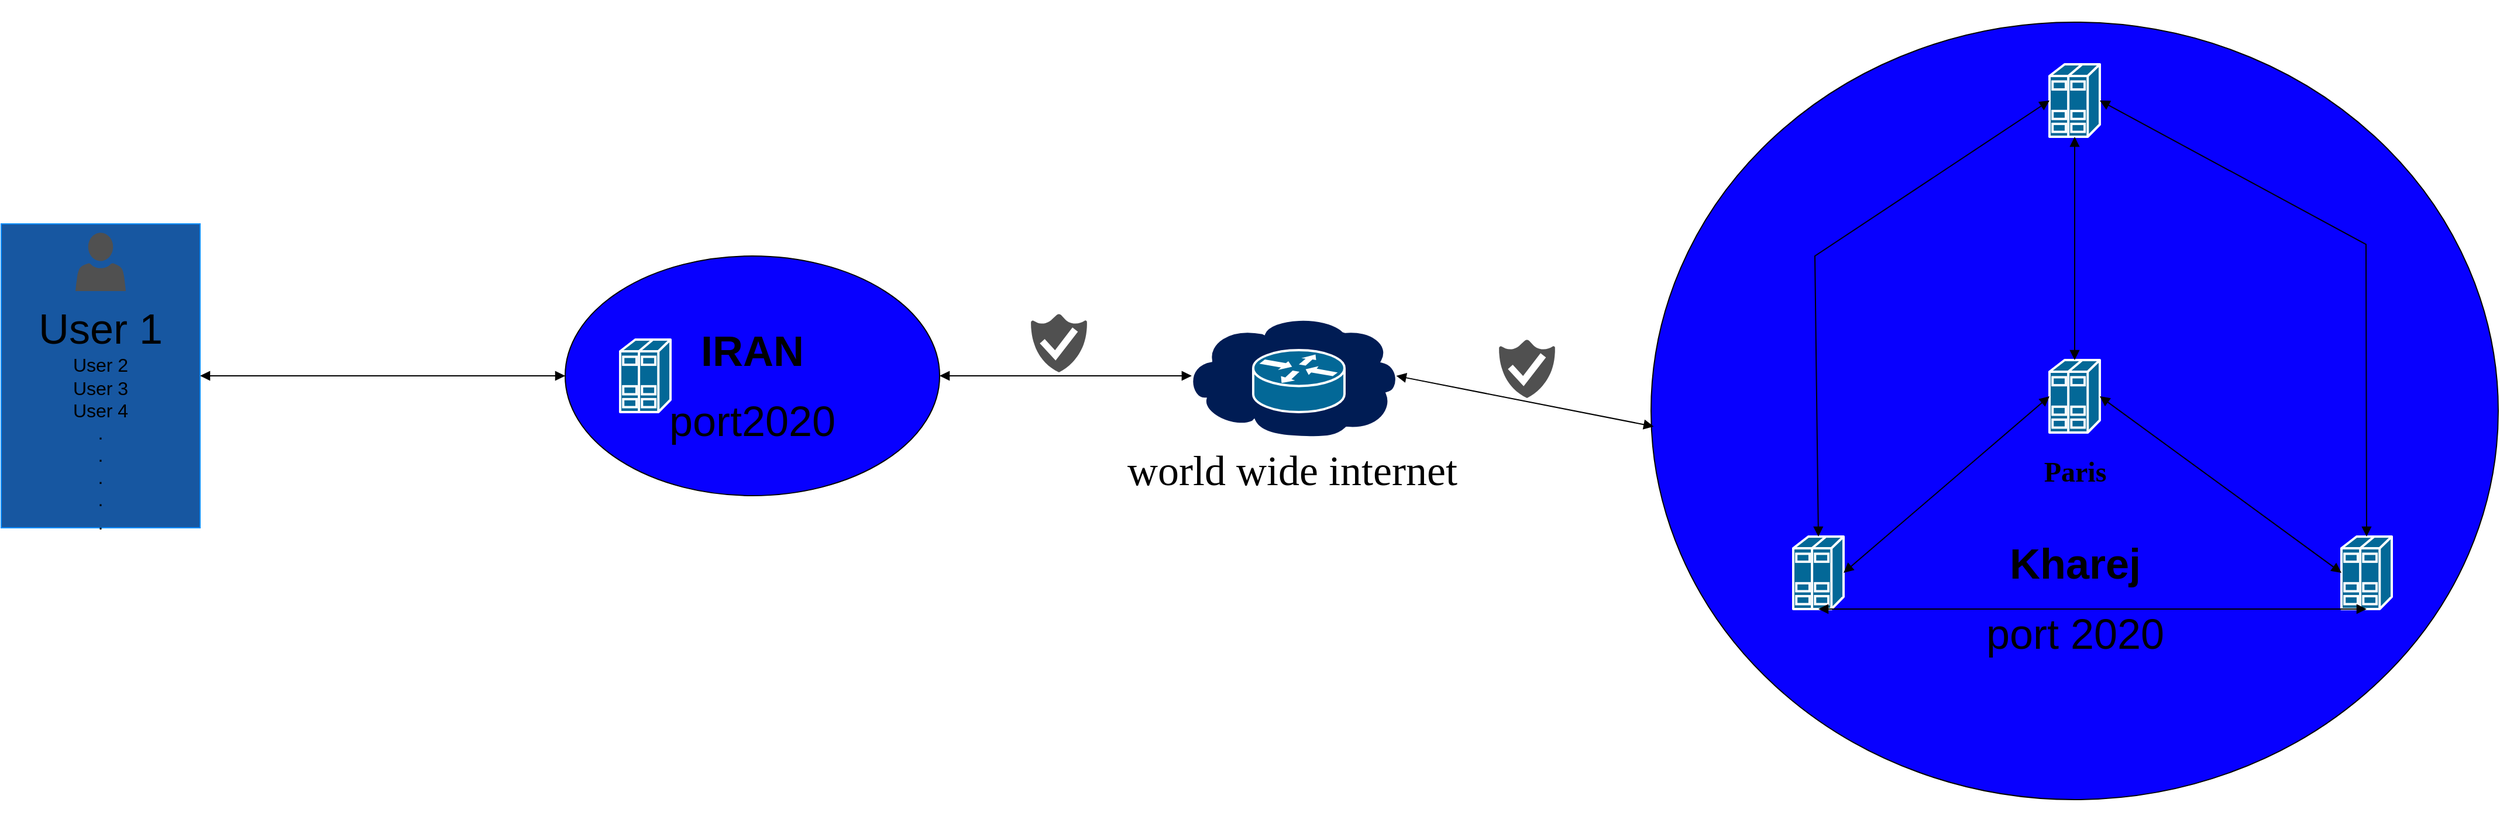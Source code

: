 <mxfile version="24.6.4" type="github">
  <diagram name="Page-1" id="80d4a630-b321-0f5e-ff81-c5a36ef4752d">
    <mxGraphModel dx="2695" dy="1429" grid="1" gridSize="10" guides="1" tooltips="1" connect="1" arrows="1" fold="1" page="1" pageScale="1" pageWidth="1100" pageHeight="850" background="none" math="0" shadow="0">
      <root>
        <mxCell id="0" />
        <mxCell id="1" parent="0" />
        <mxCell id="5c82df7aa0dc6260-38" value="" style="shape=image;html=1;verticalAlign=top;verticalLabelPosition=bottom;labelBackgroundColor=#ffffff;imageAspect=0;aspect=fixed;image=https://cdn0.iconfinder.com/data/icons/fatcow/32x32/tree.png;rounded=1;shadow=0;comic=0;strokeColor=#6881B3;strokeWidth=2;fillColor=#CCFFCC;fontColor=#0066CC;" parent="1" vertex="1">
          <mxGeometry x="1537" y="748" width="32" height="32" as="geometry" />
        </mxCell>
        <mxCell id="5c82df7aa0dc6260-37" value="" style="shape=image;html=1;verticalAlign=top;verticalLabelPosition=bottom;labelBackgroundColor=#ffffff;imageAspect=0;aspect=fixed;image=https://cdn0.iconfinder.com/data/icons/fatcow/32x32/tree.png;rounded=1;shadow=0;comic=0;strokeColor=#6881B3;strokeWidth=2;fillColor=#CCFFCC;fontColor=#0066CC;" parent="1" vertex="1">
          <mxGeometry x="1521" y="764" width="32" height="32" as="geometry" />
        </mxCell>
        <mxCell id="5c82df7aa0dc6260-39" value="" style="shape=image;html=1;verticalAlign=top;verticalLabelPosition=bottom;labelBackgroundColor=#ffffff;imageAspect=0;aspect=fixed;image=https://cdn0.iconfinder.com/data/icons/fatcow/32x32/tree.png;rounded=1;shadow=0;comic=0;strokeColor=#6881B3;strokeWidth=2;fillColor=#CCFFCC;fontColor=#0066CC;" parent="1" vertex="1">
          <mxGeometry x="1679" y="738" width="32" height="32" as="geometry" />
        </mxCell>
        <mxCell id="5c82df7aa0dc6260-40" value="" style="shape=image;html=1;verticalAlign=top;verticalLabelPosition=bottom;labelBackgroundColor=#ffffff;imageAspect=0;aspect=fixed;image=https://cdn0.iconfinder.com/data/icons/fatcow/32x32/tree.png;rounded=1;shadow=0;comic=0;strokeColor=#6881B3;strokeWidth=2;fillColor=#CCFFCC;fontColor=#0066CC;" parent="1" vertex="1">
          <mxGeometry x="1693" y="744" width="32" height="32" as="geometry" />
        </mxCell>
        <mxCell id="5c82df7aa0dc6260-36" value="" style="shape=image;html=1;verticalAlign=top;verticalLabelPosition=bottom;labelBackgroundColor=#ffffff;imageAspect=0;aspect=fixed;image=https://cdn0.iconfinder.com/data/icons/fatcow/32x32/tree.png;rounded=1;shadow=0;comic=0;strokeColor=#6881B3;strokeWidth=2;fillColor=#CCFFCC;fontColor=#0066CC;" parent="1" vertex="1">
          <mxGeometry x="1687" y="764" width="32" height="32" as="geometry" />
        </mxCell>
        <mxCell id="5c82df7aa0dc6260-45" value="" style="shape=image;html=1;verticalAlign=top;verticalLabelPosition=bottom;labelBackgroundColor=#ffffff;imageAspect=0;aspect=fixed;image=https://cdn0.iconfinder.com/data/icons/fatcow/32x32/tree.png;rounded=1;shadow=0;comic=0;strokeColor=#6881B3;strokeWidth=2;fillColor=#CCFFCC;fontColor=#0066CC;" parent="1" vertex="1">
          <mxGeometry x="1539" y="81" width="32" height="32" as="geometry" />
        </mxCell>
        <mxCell id="5c82df7aa0dc6260-46" value="" style="shape=image;html=1;verticalAlign=top;verticalLabelPosition=bottom;labelBackgroundColor=#ffffff;imageAspect=0;aspect=fixed;image=https://cdn0.iconfinder.com/data/icons/fatcow/32x32/tree.png;rounded=1;shadow=0;comic=0;strokeColor=#6881B3;strokeWidth=2;fillColor=#CCFFCC;fontColor=#0066CC;" parent="1" vertex="1">
          <mxGeometry x="1571" y="91" width="32" height="32" as="geometry" />
        </mxCell>
        <mxCell id="5c82df7aa0dc6260-47" value="" style="shape=image;html=1;verticalAlign=top;verticalLabelPosition=bottom;labelBackgroundColor=#ffffff;imageAspect=0;aspect=fixed;image=https://cdn0.iconfinder.com/data/icons/fatcow/32x32/tree.png;rounded=1;shadow=0;comic=0;strokeColor=#6881B3;strokeWidth=2;fillColor=#CCFFCC;fontColor=#0066CC;" parent="1" vertex="1">
          <mxGeometry x="1559" y="101" width="32" height="32" as="geometry" />
        </mxCell>
        <mxCell id="5c82df7aa0dc6260-48" value="" style="shape=image;html=1;verticalAlign=top;verticalLabelPosition=bottom;labelBackgroundColor=#ffffff;imageAspect=0;aspect=fixed;image=https://cdn0.iconfinder.com/data/icons/fatcow/32x32/tree.png;rounded=1;shadow=0;comic=0;strokeColor=#6881B3;strokeWidth=2;fillColor=#CCFFCC;fontColor=#0066CC;" parent="1" vertex="1">
          <mxGeometry x="1593" y="104" width="32" height="32" as="geometry" />
        </mxCell>
        <mxCell id="5c82df7aa0dc6260-68" value="" style="shape=image;html=1;verticalAlign=top;verticalLabelPosition=bottom;labelBackgroundColor=#ffffff;imageAspect=0;aspect=fixed;image=https://cdn0.iconfinder.com/data/icons/fatcow/32x32/tree.png;rounded=1;shadow=0;comic=0;strokeColor=#6881B3;strokeWidth=2;fillColor=#CCFFCC;fontColor=#0066CC;" parent="1" vertex="1">
          <mxGeometry x="416" y="738" width="32" height="32" as="geometry" />
        </mxCell>
        <mxCell id="5c82df7aa0dc6260-70" value="" style="shape=image;html=1;verticalAlign=top;verticalLabelPosition=bottom;labelBackgroundColor=#ffffff;imageAspect=0;aspect=fixed;image=https://cdn0.iconfinder.com/data/icons/fatcow/32x32/tree.png;rounded=1;shadow=0;comic=0;strokeColor=#6881B3;strokeWidth=2;fillColor=#CCFFCC;fontColor=#0066CC;" parent="1" vertex="1">
          <mxGeometry x="450" y="741" width="32" height="32" as="geometry" />
        </mxCell>
        <mxCell id="5c82df7aa0dc6260-75" value="" style="shape=image;html=1;verticalAlign=top;verticalLabelPosition=bottom;labelBackgroundColor=#ffffff;imageAspect=0;aspect=fixed;image=https://cdn0.iconfinder.com/data/icons/fatcow/32x32/tree.png;rounded=1;shadow=0;comic=0;strokeColor=#6881B3;strokeWidth=2;fillColor=#CCFFCC;fontColor=#0066CC;" parent="1" vertex="1">
          <mxGeometry x="726" y="746" width="32" height="32" as="geometry" />
        </mxCell>
        <mxCell id="5c82df7aa0dc6260-76" value="" style="shape=image;html=1;verticalAlign=top;verticalLabelPosition=bottom;labelBackgroundColor=#ffffff;imageAspect=0;aspect=fixed;image=https://cdn0.iconfinder.com/data/icons/fatcow/32x32/tree.png;rounded=1;shadow=0;comic=0;strokeColor=#6881B3;strokeWidth=2;fillColor=#CCFFCC;fontColor=#0066CC;" parent="1" vertex="1">
          <mxGeometry x="710" y="756" width="32" height="32" as="geometry" />
        </mxCell>
        <mxCell id="Z5YEUipoiDyZojR67ZBl-1" value="&lt;div&gt;&lt;font style=&quot;font-size: 36px;&quot;&gt;&lt;br&gt;&lt;/font&gt;&lt;/div&gt;&lt;font style=&quot;font-size: 36px;&quot;&gt;&lt;div&gt;&lt;font style=&quot;font-size: 36px;&quot;&gt;&lt;br&gt;&lt;/font&gt;&lt;/div&gt;User 1&lt;/font&gt;&lt;div&gt;&lt;font size=&quot;3&quot;&gt;User 2&lt;/font&gt;&lt;/div&gt;&lt;div&gt;&lt;font size=&quot;3&quot;&gt;User 3&lt;/font&gt;&lt;/div&gt;&lt;div&gt;&lt;font size=&quot;3&quot;&gt;User 4&lt;/font&gt;&lt;/div&gt;&lt;div&gt;&lt;font size=&quot;3&quot;&gt;.&lt;/font&gt;&lt;/div&gt;&lt;div&gt;&lt;font size=&quot;3&quot;&gt;.&lt;/font&gt;&lt;/div&gt;&lt;div&gt;&lt;font size=&quot;3&quot;&gt;.&lt;/font&gt;&lt;/div&gt;&lt;div&gt;&lt;font size=&quot;3&quot;&gt;.&lt;/font&gt;&lt;/div&gt;&lt;div&gt;&lt;font size=&quot;3&quot;&gt;.&lt;/font&gt;&lt;/div&gt;&lt;div&gt;&lt;br&gt;&lt;/div&gt;" style="rounded=0;whiteSpace=wrap;html=1;strokeColor=#0F8FFF;fillColor=#1757A1;" vertex="1" parent="1">
          <mxGeometry y="272.5" width="170" height="260" as="geometry" />
        </mxCell>
        <mxCell id="Z5YEUipoiDyZojR67ZBl-2" value="&lt;h1&gt;&lt;font style=&quot;font-size: 36px;&quot;&gt;IRAN&lt;/font&gt;&lt;/h1&gt;&lt;div&gt;&lt;font style=&quot;font-size: 36px;&quot;&gt;port2020&lt;/font&gt;&lt;/div&gt;" style="ellipse;whiteSpace=wrap;html=1;fillColor=#0800FF;" vertex="1" parent="1">
          <mxGeometry x="482" y="300" width="320" height="205" as="geometry" />
        </mxCell>
        <mxCell id="Z5YEUipoiDyZojR67ZBl-4" value="&lt;font face=&quot;Times New Roman&quot; style=&quot;font-size: 36px;&quot;&gt;world wide internet&lt;/font&gt;" style="shape=mxgraph.cisco.storage.cloud;sketch=0;html=1;pointerEvents=1;dashed=0;fillColor=#001C54;strokeColor=#ffffff;strokeWidth=2;verticalLabelPosition=bottom;verticalAlign=top;align=center;outlineConnect=0;" vertex="1" parent="1">
          <mxGeometry x="1010" y="349.5" width="186" height="106" as="geometry" />
        </mxCell>
        <mxCell id="Z5YEUipoiDyZojR67ZBl-7" value="" style="shape=mxgraph.cisco.servers.standard_host;sketch=0;html=1;pointerEvents=1;dashed=0;fillColor=#036897;strokeColor=#ffffff;strokeWidth=2;verticalLabelPosition=bottom;verticalAlign=top;align=center;outlineConnect=0;" vertex="1" parent="1">
          <mxGeometry x="529" y="371.5" width="43" height="62" as="geometry" />
        </mxCell>
        <mxCell id="Z5YEUipoiDyZojR67ZBl-15" value="&lt;h1&gt;&lt;br&gt;&lt;/h1&gt;" style="ellipse;whiteSpace=wrap;html=1;fillColor=#0800FF;" vertex="1" parent="1">
          <mxGeometry x="1410" y="100" width="724" height="665" as="geometry" />
        </mxCell>
        <mxCell id="Z5YEUipoiDyZojR67ZBl-17" value="&lt;h1 style=&quot;text-wrap: wrap;&quot;&gt;&lt;span style=&quot;font-size: 36px;&quot;&gt;Kharej&lt;/span&gt;&lt;/h1&gt;&lt;div&gt;&lt;span style=&quot;font-size: 36px;&quot;&gt;port 2020&lt;/span&gt;&lt;/div&gt;" style="text;html=1;align=center;verticalAlign=middle;resizable=0;points=[];autosize=1;strokeColor=none;fillColor=none;" vertex="1" parent="1">
          <mxGeometry x="1682" y="520" width="180" height="130" as="geometry" />
        </mxCell>
        <mxCell id="Z5YEUipoiDyZojR67ZBl-20" value="" style="sketch=0;pointerEvents=1;shadow=0;dashed=0;html=1;strokeColor=none;labelPosition=center;verticalLabelPosition=bottom;verticalAlign=top;align=center;fillColor=#505050;shape=mxgraph.mscae.intune.end_protection" vertex="1" parent="1">
          <mxGeometry x="880" y="349.5" width="48" height="50" as="geometry" />
        </mxCell>
        <mxCell id="Z5YEUipoiDyZojR67ZBl-21" value="" style="sketch=0;pointerEvents=1;shadow=0;dashed=0;html=1;strokeColor=none;labelPosition=center;verticalLabelPosition=bottom;verticalAlign=top;align=center;fillColor=#505050;shape=mxgraph.mscae.intune.end_protection" vertex="1" parent="1">
          <mxGeometry x="1280" y="371.5" width="48" height="50" as="geometry" />
        </mxCell>
        <mxCell id="Z5YEUipoiDyZojR67ZBl-22" value="" style="shape=mxgraph.cisco.servers.standard_host;sketch=0;html=1;pointerEvents=1;dashed=0;fillColor=#036897;strokeColor=#ffffff;strokeWidth=2;verticalLabelPosition=bottom;verticalAlign=top;align=center;outlineConnect=0;" vertex="1" parent="1">
          <mxGeometry x="1750.5" y="389" width="43" height="62" as="geometry" />
        </mxCell>
        <mxCell id="Z5YEUipoiDyZojR67ZBl-23" value="" style="shape=mxgraph.cisco.servers.standard_host;sketch=0;html=1;pointerEvents=1;dashed=0;fillColor=#036897;strokeColor=#ffffff;strokeWidth=2;verticalLabelPosition=bottom;verticalAlign=top;align=center;outlineConnect=0;" vertex="1" parent="1">
          <mxGeometry x="2000" y="540" width="43" height="62" as="geometry" />
        </mxCell>
        <mxCell id="Z5YEUipoiDyZojR67ZBl-24" value="" style="shape=mxgraph.cisco.servers.standard_host;sketch=0;html=1;pointerEvents=1;dashed=0;fillColor=#036897;strokeColor=#ffffff;strokeWidth=2;verticalLabelPosition=bottom;verticalAlign=top;align=center;outlineConnect=0;" vertex="1" parent="1">
          <mxGeometry x="1531.5" y="540" width="43" height="62" as="geometry" />
        </mxCell>
        <mxCell id="Z5YEUipoiDyZojR67ZBl-25" value="" style="shape=mxgraph.cisco.servers.standard_host;sketch=0;html=1;pointerEvents=1;dashed=0;fillColor=#036897;strokeColor=#ffffff;strokeWidth=2;verticalLabelPosition=bottom;verticalAlign=top;align=center;outlineConnect=0;" vertex="1" parent="1">
          <mxGeometry x="1750.5" y="136" width="43" height="62" as="geometry" />
        </mxCell>
        <mxCell id="Z5YEUipoiDyZojR67ZBl-33" value="" style="endArrow=block;startArrow=block;endFill=1;startFill=1;html=1;rounded=0;exitX=0.5;exitY=1;exitDx=0;exitDy=0;exitPerimeter=0;entryX=0.5;entryY=0;entryDx=0;entryDy=0;entryPerimeter=0;" edge="1" parent="1" source="Z5YEUipoiDyZojR67ZBl-25" target="Z5YEUipoiDyZojR67ZBl-22">
          <mxGeometry width="160" relative="1" as="geometry">
            <mxPoint x="1702" y="330" as="sourcePoint" />
            <mxPoint x="1862" y="330" as="targetPoint" />
          </mxGeometry>
        </mxCell>
        <mxCell id="Z5YEUipoiDyZojR67ZBl-34" value="" style="endArrow=block;startArrow=block;endFill=1;startFill=1;html=1;rounded=0;exitX=0;exitY=0.5;exitDx=0;exitDy=0;exitPerimeter=0;entryX=1;entryY=0.5;entryDx=0;entryDy=0;entryPerimeter=0;" edge="1" parent="1" source="Z5YEUipoiDyZojR67ZBl-22" target="Z5YEUipoiDyZojR67ZBl-24">
          <mxGeometry width="160" relative="1" as="geometry">
            <mxPoint x="1649" y="380" as="sourcePoint" />
            <mxPoint x="1649" y="571" as="targetPoint" />
          </mxGeometry>
        </mxCell>
        <mxCell id="Z5YEUipoiDyZojR67ZBl-35" value="" style="endArrow=block;startArrow=block;endFill=1;startFill=1;html=1;rounded=0;exitX=0;exitY=0.5;exitDx=0;exitDy=0;exitPerimeter=0;entryX=0.5;entryY=0;entryDx=0;entryDy=0;entryPerimeter=0;" edge="1" parent="1" source="Z5YEUipoiDyZojR67ZBl-25" target="Z5YEUipoiDyZojR67ZBl-24">
          <mxGeometry width="160" relative="1" as="geometry">
            <mxPoint x="1702" y="327" as="sourcePoint" />
            <mxPoint x="1542" y="478" as="targetPoint" />
            <Array as="points">
              <mxPoint x="1550" y="300" />
            </Array>
          </mxGeometry>
        </mxCell>
        <mxCell id="Z5YEUipoiDyZojR67ZBl-36" value="" style="endArrow=block;startArrow=block;endFill=1;startFill=1;html=1;rounded=0;exitX=0.5;exitY=0;exitDx=0;exitDy=0;exitPerimeter=0;entryX=1;entryY=0.5;entryDx=0;entryDy=0;entryPerimeter=0;" edge="1" parent="1" source="Z5YEUipoiDyZojR67ZBl-23" target="Z5YEUipoiDyZojR67ZBl-25">
          <mxGeometry width="160" relative="1" as="geometry">
            <mxPoint x="2030" y="260" as="sourcePoint" />
            <mxPoint x="1870" y="411" as="targetPoint" />
            <Array as="points">
              <mxPoint x="2021" y="290" />
            </Array>
          </mxGeometry>
        </mxCell>
        <mxCell id="Z5YEUipoiDyZojR67ZBl-37" value="" style="endArrow=block;startArrow=block;endFill=1;startFill=1;html=1;rounded=0;exitX=0;exitY=0.5;exitDx=0;exitDy=0;exitPerimeter=0;entryX=1;entryY=0.5;entryDx=0;entryDy=0;entryPerimeter=0;" edge="1" parent="1" source="Z5YEUipoiDyZojR67ZBl-23" target="Z5YEUipoiDyZojR67ZBl-22">
          <mxGeometry width="160" relative="1" as="geometry">
            <mxPoint x="2002" y="357" as="sourcePoint" />
            <mxPoint x="1842" y="508" as="targetPoint" />
          </mxGeometry>
        </mxCell>
        <mxCell id="Z5YEUipoiDyZojR67ZBl-39" value="" style="endArrow=block;startArrow=block;endFill=1;startFill=1;html=1;rounded=0;exitX=0.5;exitY=1;exitDx=0;exitDy=0;exitPerimeter=0;entryX=0.5;entryY=1;entryDx=0;entryDy=0;entryPerimeter=0;" edge="1" parent="1" source="Z5YEUipoiDyZojR67ZBl-23" target="Z5YEUipoiDyZojR67ZBl-24">
          <mxGeometry width="160" relative="1" as="geometry">
            <mxPoint x="1791" y="460" as="sourcePoint" />
            <mxPoint x="1631" y="611" as="targetPoint" />
          </mxGeometry>
        </mxCell>
        <mxCell id="Z5YEUipoiDyZojR67ZBl-40" value="&lt;font face=&quot;Times New Roman&quot; style=&quot;font-size: 24px;&quot;&gt;&lt;b&gt;Paris&lt;/b&gt;&lt;/font&gt;" style="text;html=1;align=center;verticalAlign=middle;resizable=0;points=[];autosize=1;strokeColor=none;fillColor=none;" vertex="1" parent="1">
          <mxGeometry x="1732" y="465" width="80" height="40" as="geometry" />
        </mxCell>
        <mxCell id="Z5YEUipoiDyZojR67ZBl-42" value="" style="endArrow=block;startArrow=block;endFill=1;startFill=1;html=1;rounded=0;exitX=0.003;exitY=0.52;exitDx=0;exitDy=0;exitPerimeter=0;entryX=0.98;entryY=0.5;entryDx=0;entryDy=0;entryPerimeter=0;" edge="1" parent="1" source="Z5YEUipoiDyZojR67ZBl-15" target="Z5YEUipoiDyZojR67ZBl-4">
          <mxGeometry width="160" relative="1" as="geometry">
            <mxPoint x="1372" y="451" as="sourcePoint" />
            <mxPoint x="1196" y="602" as="targetPoint" />
            <Array as="points" />
          </mxGeometry>
        </mxCell>
        <mxCell id="Z5YEUipoiDyZojR67ZBl-43" value="" style="endArrow=block;startArrow=block;endFill=1;startFill=1;html=1;rounded=0;exitX=0.04;exitY=0.5;exitDx=0;exitDy=0;exitPerimeter=0;entryX=1;entryY=0.5;entryDx=0;entryDy=0;" edge="1" parent="1" source="Z5YEUipoiDyZojR67ZBl-4" target="Z5YEUipoiDyZojR67ZBl-2">
          <mxGeometry width="160" relative="1" as="geometry">
            <mxPoint x="996" y="433.5" as="sourcePoint" />
            <mxPoint x="820" y="584.5" as="targetPoint" />
            <Array as="points" />
          </mxGeometry>
        </mxCell>
        <mxCell id="Z5YEUipoiDyZojR67ZBl-45" value="" style="endArrow=block;startArrow=block;endFill=1;startFill=1;html=1;rounded=0;exitX=0;exitY=0.5;exitDx=0;exitDy=0;entryX=1;entryY=0.5;entryDx=0;entryDy=0;" edge="1" parent="1" source="Z5YEUipoiDyZojR67ZBl-2" target="Z5YEUipoiDyZojR67ZBl-1">
          <mxGeometry width="160" relative="1" as="geometry">
            <mxPoint x="290" y="424.5" as="sourcePoint" />
            <mxPoint x="272" y="646.5" as="targetPoint" />
          </mxGeometry>
        </mxCell>
        <mxCell id="Z5YEUipoiDyZojR67ZBl-46" value="" style="shape=mxgraph.cisco.routers.router;sketch=0;html=1;pointerEvents=1;dashed=0;fillColor=#036897;strokeColor=#ffffff;strokeWidth=2;verticalLabelPosition=bottom;verticalAlign=top;align=center;outlineConnect=0;" vertex="1" parent="1">
          <mxGeometry x="1070" y="380.5" width="78" height="53" as="geometry" />
        </mxCell>
        <mxCell id="Z5YEUipoiDyZojR67ZBl-47" value="" style="sketch=0;pointerEvents=1;shadow=0;dashed=0;html=1;strokeColor=none;labelPosition=center;verticalLabelPosition=bottom;verticalAlign=top;align=center;fillColor=#505050;shape=mxgraph.mscae.intune.account_portal" vertex="1" parent="1">
          <mxGeometry x="63.5" y="280" width="43" height="50" as="geometry" />
        </mxCell>
      </root>
    </mxGraphModel>
  </diagram>
</mxfile>
